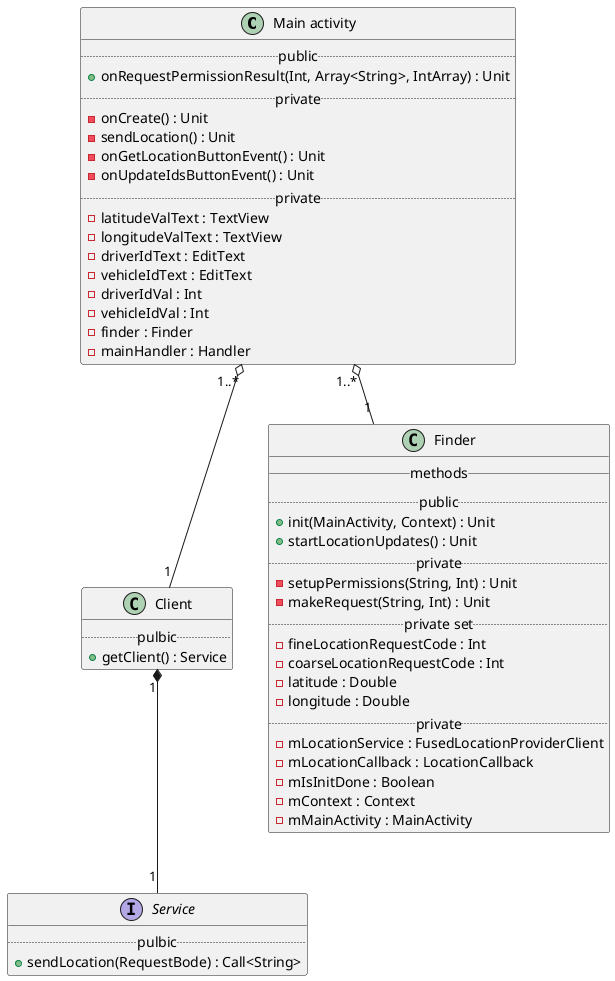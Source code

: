 @startuml classDiagramLokalizator

class "Main activity" as main {
    ..public..
+onRequestPermissionResult(Int, Array<String>, IntArray) : Unit
    ..private..
-onCreate() : Unit
-sendLocation() : Unit
-onGetLocationButtonEvent() : Unit
-onUpdateIdsButtonEvent() : Unit
    ..private..
-latitudeValText : TextView
-longitudeValText : TextView
-driverIdText : EditText
-vehicleIdText : EditText
-driverIdVal : Int
-vehicleIdVal : Int
-finder : Finder
-mainHandler : Handler
}

class "Client" as client {
    ..pulbic..
+getClient() : Service
}

class "Finder" as finder {
    __methods__
    ..public..
+init(MainActivity, Context) : Unit
+startLocationUpdates() : Unit
    ..private..
-setupPermissions(String, Int) : Unit
-makeRequest(String, Int) : Unit
    ..private set..
-fineLocationRequestCode : Int
-coarseLocationRequestCode : Int
-latitude : Double
-longitude : Double
    ..private..
-mLocationService : FusedLocationProviderClient
-mLocationCallback : LocationCallback
-mIsInitDone : Boolean
-mContext : Context
-mMainActivity : MainActivity
}

interface "Service" as service {
    ..pulbic..
+sendLocation(RequestBode) : Call<String>
}

main "1..*" o-- "1" client
main "1..*" o-- "1" finder
client "1" *-- "1" service

@enduml